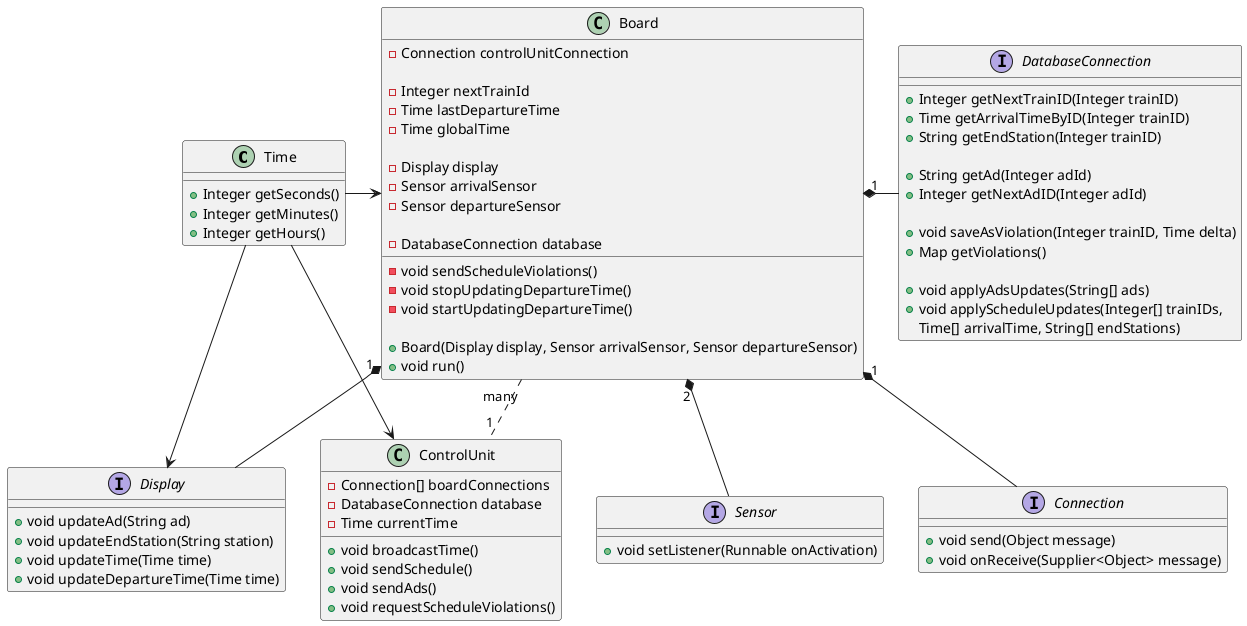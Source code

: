 @startuml
class Time {
	+Integer getSeconds()
	+Integer getMinutes()
	+Integer getHours()
}

interface Display {
	+void updateAd(String ad)
	+void updateEndStation(String station)
	+void updateTime(Time time)
	+void updateDepartureTime(Time time)
}

interface Sensor {
	+void setListener(Runnable onActivation)
}

interface Connection {
	+void send(Object message)
	+void onReceive(Supplier<Object> message)
}

interface DatabaseConnection {
	+Integer getNextTrainID(Integer trainID)
	+Time getArrivalTimeByID(Integer trainID)
	+String getEndStation(Integer trainID)

	+String getAd(Integer adId)
	+Integer getNextAdID(Integer adId)

	+void saveAsViolation(Integer trainID, Time delta)
	+Map getViolations()

	+void applyAdsUpdates(String[] ads)
	+void applyScheduleUpdates(Integer[] trainIDs, 
	Time[] arrivalTime, String[] endStations)
}

class ControlUnit {
	-Connection[] boardConnections
	-DatabaseConnection database
	-Time currentTime

	+void broadcastTime()
	+void sendSchedule()
	+void sendAds()
	+void requestScheduleViolations()
}

class Board {
	-Connection controlUnitConnection

	-Integer nextTrainId
	-Time lastDepartureTime
	-Time globalTime

	-Display display
	-Sensor arrivalSensor
	-Sensor departureSensor

	-DatabaseConnection database 

	-void sendScheduleViolations()
	-void stopUpdatingDepartureTime()
	-void startUpdatingDepartureTime()

	+Board(Display display, Sensor arrivalSensor, Sensor departureSensor)
	+void run()
}

Board "1" *-- Display
Board "1" *-- Connection
Board "1" *- DatabaseConnection
Board "2" *-- Sensor
Board "many" .. "1" ControlUnit
Time --> Display
Time --> ControlUnit
Time -> Board

@enduml